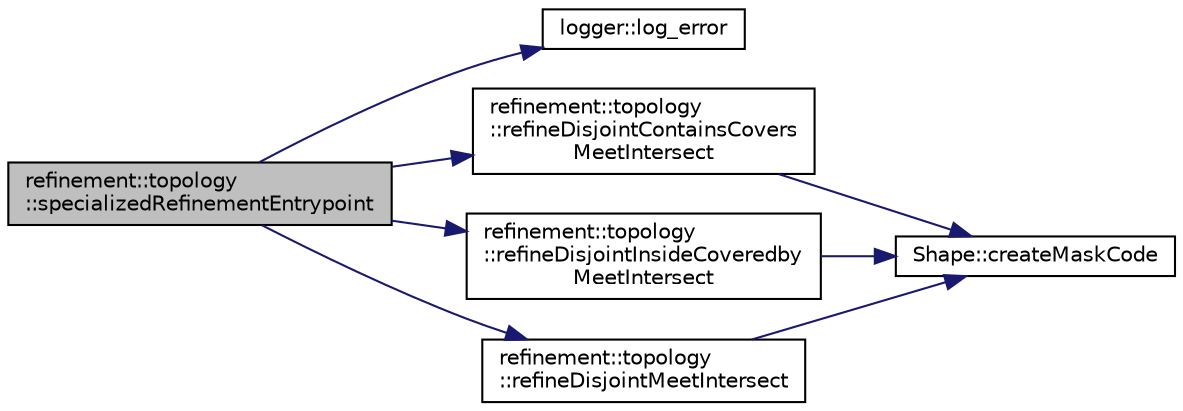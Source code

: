 digraph "refinement::topology::specializedRefinementEntrypoint"
{
 // LATEX_PDF_SIZE
  bgcolor="transparent";
  edge [fontname="Helvetica",fontsize="10",labelfontname="Helvetica",labelfontsize="10"];
  node [fontname="Helvetica",fontsize="10",shape=record];
  rankdir="LR";
  Node1 [label="refinement::topology\l::specializedRefinementEntrypoint",height=0.2,width=0.4,color="black", fillcolor="grey75", style="filled", fontcolor="black",tooltip="Entrypoint function for topological relationship refinement, for when there is NO intermediate filter..."];
  Node1 -> Node2 [color="midnightblue",fontsize="10",style="solid",fontname="Helvetica"];
  Node2 [label="logger::log_error",height=0.2,width=0.4,color="black",URL="$namespacelogger.html#a53f34feeb22a94db295af05b8b2aab5c",tooltip="Error logging function with template arguments. Separates input parameters with spaces...."];
  Node1 -> Node3 [color="midnightblue",fontsize="10",style="solid",fontname="Helvetica"];
  Node3 [label="refinement::topology\l::refineDisjointContainsCovers\lMeetIntersect",height=0.2,width=0.4,color="black",URL="$namespacerefinement_1_1topology.html#aec20a5185db33b1779abf1b0d7b34927",tooltip="Refines for the disjoint, contains, covers, meet and intersect relation predicates."];
  Node3 -> Node4 [color="midnightblue",fontsize="10",style="solid",fontname="Helvetica"];
  Node4 [label="Shape::createMaskCode",height=0.2,width=0.4,color="black",URL="$structShape.html#a8d5735d6c5c38337ce7ed591e1134109",tooltip="Generates and returns the DE-9IM mask of this geometry (as R) with the input geometry (as S)"];
  Node1 -> Node5 [color="midnightblue",fontsize="10",style="solid",fontname="Helvetica"];
  Node5 [label="refinement::topology\l::refineDisjointInsideCoveredby\lMeetIntersect",height=0.2,width=0.4,color="black",URL="$namespacerefinement_1_1topology.html#acbdd7cbf94855d2c82504a4b8b166af2",tooltip="Refines for the disjoint, inside, covered by, meet and intersect relation predicates."];
  Node5 -> Node4 [color="midnightblue",fontsize="10",style="solid",fontname="Helvetica"];
  Node1 -> Node6 [color="midnightblue",fontsize="10",style="solid",fontname="Helvetica"];
  Node6 [label="refinement::topology\l::refineDisjointMeetIntersect",height=0.2,width=0.4,color="black",URL="$namespacerefinement_1_1topology.html#add8085cd6429c5f10bf831b05911db86",tooltip="Refines for the disjoint, meet and intersect relation predicates (no containment)."];
  Node6 -> Node4 [color="midnightblue",fontsize="10",style="solid",fontname="Helvetica"];
}
